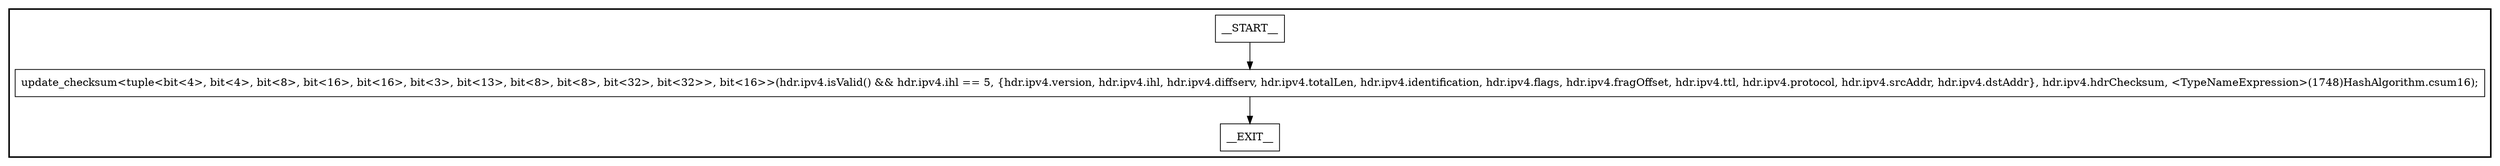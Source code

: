 digraph computeChecksum {
subgraph cluster {
graph [
label="", labeljust=r, style=bold];
0[label=__START__, margin="", shape=rectangle, style=solid];
1[label=__EXIT__, margin="", shape=rectangle, style=solid];
2[label="update_checksum<tuple<bit<4>, bit<4>, bit<8>, bit<16>, bit<16>, bit<3>, bit<13>, bit<8>, bit<8>, bit<32>, bit<32>>, bit<16>>(hdr.ipv4.isValid() && hdr.ipv4.ihl == 5, {hdr.ipv4.version, hdr.ipv4.ihl, hdr.ipv4.diffserv, hdr.ipv4.totalLen, hdr.ipv4.identification, hdr.ipv4.flags, hdr.ipv4.fragOffset, hdr.ipv4.ttl, hdr.ipv4.protocol, hdr.ipv4.srcAddr, hdr.ipv4.dstAddr}, hdr.ipv4.hdrChecksum, <TypeNameExpression>(1748)HashAlgorithm.csum16);", margin="", shape=rectangle, style=solid];
0 -> 2[label=""];
2 -> 1[label=""];
}
}
